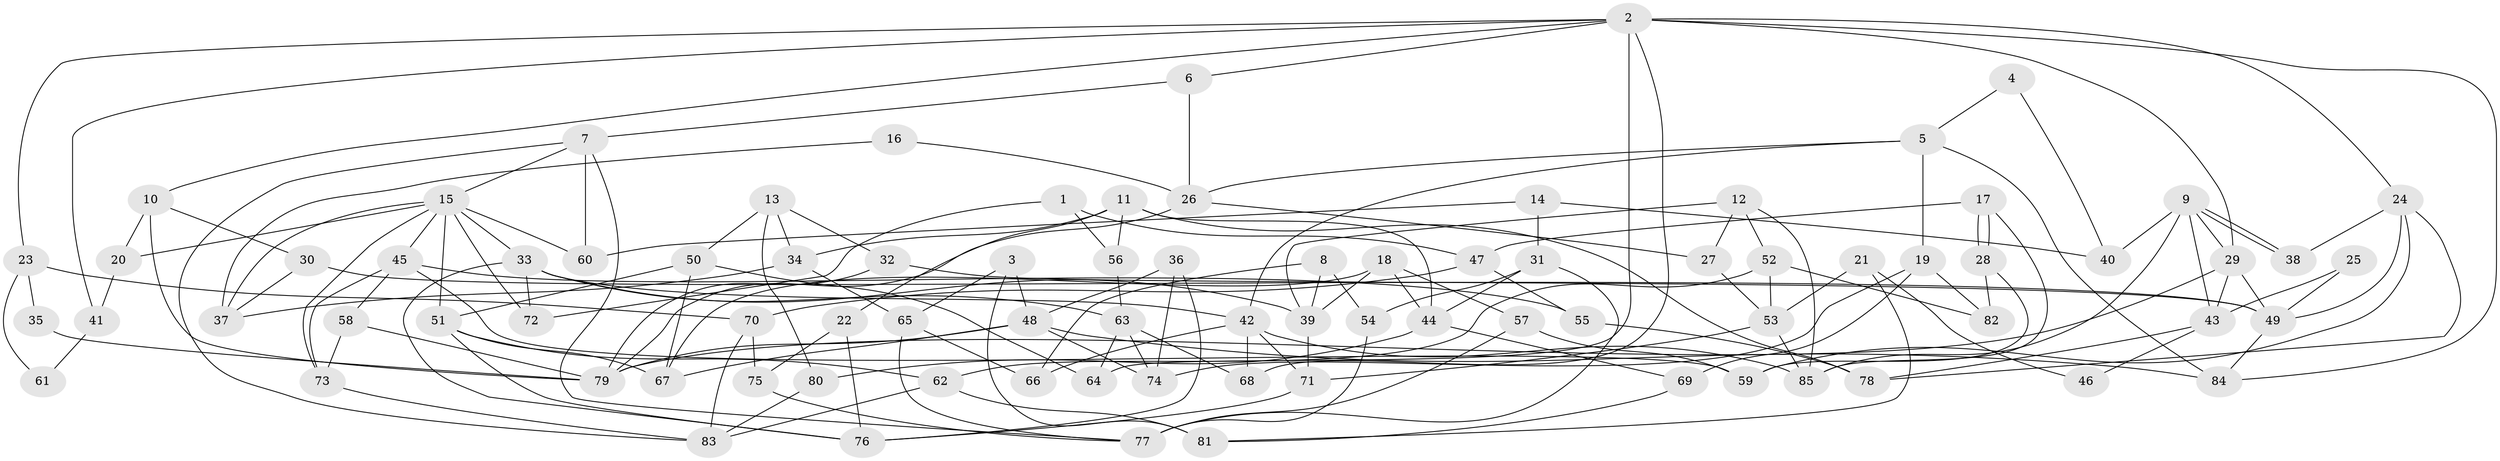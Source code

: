 // Generated by graph-tools (version 1.1) at 2025/02/03/09/25 03:02:04]
// undirected, 85 vertices, 170 edges
graph export_dot {
graph [start="1"]
  node [color=gray90,style=filled];
  1;
  2;
  3;
  4;
  5;
  6;
  7;
  8;
  9;
  10;
  11;
  12;
  13;
  14;
  15;
  16;
  17;
  18;
  19;
  20;
  21;
  22;
  23;
  24;
  25;
  26;
  27;
  28;
  29;
  30;
  31;
  32;
  33;
  34;
  35;
  36;
  37;
  38;
  39;
  40;
  41;
  42;
  43;
  44;
  45;
  46;
  47;
  48;
  49;
  50;
  51;
  52;
  53;
  54;
  55;
  56;
  57;
  58;
  59;
  60;
  61;
  62;
  63;
  64;
  65;
  66;
  67;
  68;
  69;
  70;
  71;
  72;
  73;
  74;
  75;
  76;
  77;
  78;
  79;
  80;
  81;
  82;
  83;
  84;
  85;
  1 -- 72;
  1 -- 47;
  1 -- 56;
  2 -- 29;
  2 -- 84;
  2 -- 6;
  2 -- 10;
  2 -- 23;
  2 -- 24;
  2 -- 41;
  2 -- 64;
  2 -- 68;
  3 -- 65;
  3 -- 48;
  3 -- 81;
  4 -- 40;
  4 -- 5;
  5 -- 84;
  5 -- 19;
  5 -- 26;
  5 -- 42;
  6 -- 26;
  6 -- 7;
  7 -- 15;
  7 -- 60;
  7 -- 77;
  7 -- 83;
  8 -- 66;
  8 -- 54;
  8 -- 39;
  9 -- 29;
  9 -- 38;
  9 -- 38;
  9 -- 40;
  9 -- 43;
  9 -- 85;
  10 -- 79;
  10 -- 20;
  10 -- 30;
  11 -- 34;
  11 -- 56;
  11 -- 22;
  11 -- 44;
  11 -- 78;
  12 -- 39;
  12 -- 85;
  12 -- 27;
  12 -- 52;
  13 -- 50;
  13 -- 80;
  13 -- 32;
  13 -- 34;
  14 -- 60;
  14 -- 31;
  14 -- 40;
  15 -- 51;
  15 -- 33;
  15 -- 20;
  15 -- 37;
  15 -- 45;
  15 -- 60;
  15 -- 72;
  15 -- 73;
  16 -- 37;
  16 -- 26;
  17 -- 28;
  17 -- 28;
  17 -- 47;
  17 -- 85;
  18 -- 39;
  18 -- 67;
  18 -- 44;
  18 -- 57;
  19 -- 69;
  19 -- 74;
  19 -- 82;
  20 -- 41;
  21 -- 81;
  21 -- 53;
  21 -- 46;
  22 -- 76;
  22 -- 75;
  23 -- 70;
  23 -- 35;
  23 -- 61;
  24 -- 59;
  24 -- 38;
  24 -- 49;
  24 -- 78;
  25 -- 49;
  25 -- 43;
  26 -- 27;
  26 -- 79;
  27 -- 53;
  28 -- 82;
  28 -- 59;
  29 -- 49;
  29 -- 43;
  29 -- 79;
  30 -- 49;
  30 -- 37;
  31 -- 44;
  31 -- 77;
  31 -- 54;
  32 -- 79;
  32 -- 49;
  33 -- 63;
  33 -- 42;
  33 -- 39;
  33 -- 72;
  33 -- 76;
  34 -- 37;
  34 -- 65;
  35 -- 79;
  36 -- 76;
  36 -- 48;
  36 -- 74;
  39 -- 71;
  41 -- 61;
  42 -- 85;
  42 -- 66;
  42 -- 68;
  42 -- 71;
  43 -- 78;
  43 -- 46;
  44 -- 69;
  44 -- 80;
  45 -- 73;
  45 -- 55;
  45 -- 58;
  45 -- 59;
  47 -- 55;
  47 -- 70;
  48 -- 79;
  48 -- 67;
  48 -- 74;
  48 -- 84;
  49 -- 84;
  50 -- 51;
  50 -- 64;
  50 -- 67;
  51 -- 62;
  51 -- 76;
  51 -- 67;
  52 -- 53;
  52 -- 62;
  52 -- 82;
  53 -- 85;
  53 -- 71;
  54 -- 77;
  55 -- 78;
  56 -- 63;
  57 -- 59;
  57 -- 77;
  58 -- 79;
  58 -- 73;
  62 -- 83;
  62 -- 81;
  63 -- 68;
  63 -- 74;
  63 -- 64;
  65 -- 77;
  65 -- 66;
  69 -- 81;
  70 -- 75;
  70 -- 83;
  71 -- 76;
  73 -- 83;
  75 -- 77;
  80 -- 83;
}

